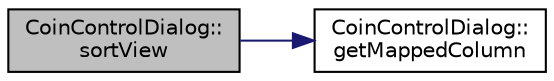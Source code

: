digraph "CoinControlDialog::sortView"
{
  edge [fontname="Helvetica",fontsize="10",labelfontname="Helvetica",labelfontsize="10"];
  node [fontname="Helvetica",fontsize="10",shape=record];
  rankdir="LR";
  Node449 [label="CoinControlDialog::\lsortView",height=0.2,width=0.4,color="black", fillcolor="grey75", style="filled", fontcolor="black"];
  Node449 -> Node450 [color="midnightblue",fontsize="10",style="solid",fontname="Helvetica"];
  Node450 [label="CoinControlDialog::\lgetMappedColumn",height=0.2,width=0.4,color="black", fillcolor="white", style="filled",URL="$dd/dfb/class_coin_control_dialog.html#a12cc992d1d2c5ef33f42d89c7e3e9dad"];
}
